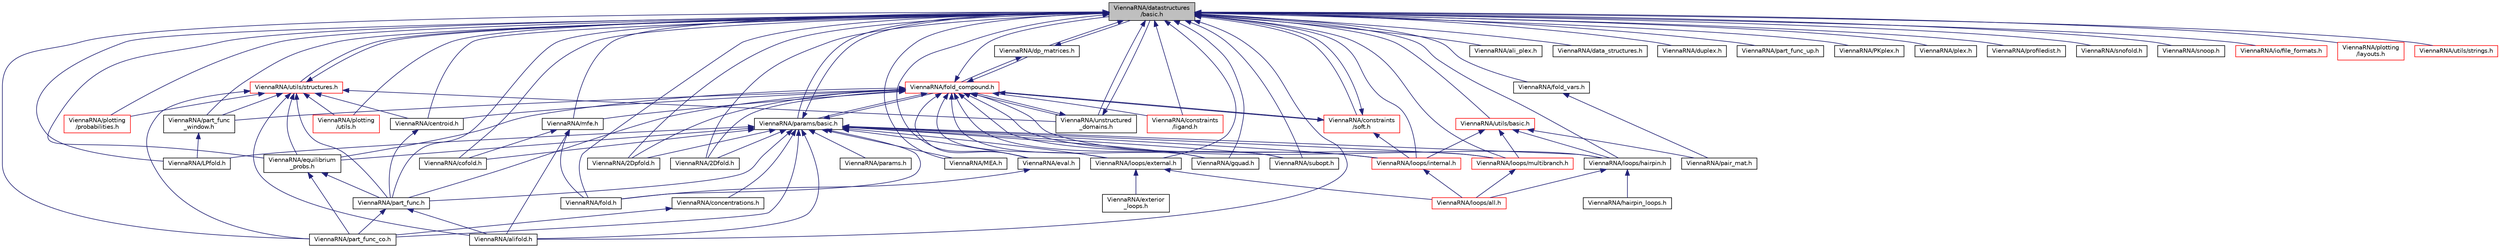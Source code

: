 digraph "ViennaRNA/datastructures/basic.h"
{
 // INTERACTIVE_SVG=YES
 // LATEX_PDF_SIZE
  bgcolor="transparent";
  edge [fontname="Helvetica",fontsize="10",labelfontname="Helvetica",labelfontsize="10"];
  node [fontname="Helvetica",fontsize="10",shape=record];
  Node16 [label="ViennaRNA/datastructures\l/basic.h",height=0.2,width=0.4,color="black", fillcolor="grey75", style="filled", fontcolor="black",tooltip="Various data structures and pre-processor macros."];
  Node16 -> Node17 [dir="back",color="midnightblue",fontsize="10",style="solid"];
  Node17 [label="ViennaRNA/2Dfold.h",height=0.2,width=0.4,color="black",URL="$2Dfold_8h.html",tooltip="MFE structures for base pair distance classes."];
  Node16 -> Node18 [dir="back",color="midnightblue",fontsize="10",style="solid"];
  Node18 [label="ViennaRNA/2Dpfold.h",height=0.2,width=0.4,color="black",URL="$2Dpfold_8h.html",tooltip="Partition function implementations for base pair distance classes."];
  Node16 -> Node19 [dir="back",color="midnightblue",fontsize="10",style="solid"];
  Node19 [label="ViennaRNA/ali_plex.h",height=0.2,width=0.4,color="black",URL="$ali__plex_8h_source.html",tooltip=" "];
  Node16 -> Node20 [dir="back",color="midnightblue",fontsize="10",style="solid"];
  Node20 [label="ViennaRNA/alifold.h",height=0.2,width=0.4,color="black",URL="$alifold_8h.html",tooltip="Functions for comparative structure prediction using RNA sequence alignments."];
  Node16 -> Node21 [dir="back",color="midnightblue",fontsize="10",style="solid"];
  Node21 [label="ViennaRNA/centroid.h",height=0.2,width=0.4,color="black",URL="$centroid_8h.html",tooltip="Centroid structure computation."];
  Node21 -> Node22 [dir="back",color="midnightblue",fontsize="10",style="solid"];
  Node22 [label="ViennaRNA/part_func.h",height=0.2,width=0.4,color="black",URL="$part__func_8h.html",tooltip="Partition function implementations."];
  Node22 -> Node20 [dir="back",color="midnightblue",fontsize="10",style="solid"];
  Node22 -> Node23 [dir="back",color="midnightblue",fontsize="10",style="solid"];
  Node23 [label="ViennaRNA/part_func_co.h",height=0.2,width=0.4,color="black",URL="$part__func__co_8h.html",tooltip="Partition function for two RNA sequences."];
  Node16 -> Node24 [dir="back",color="midnightblue",fontsize="10",style="solid"];
  Node24 [label="ViennaRNA/cofold.h",height=0.2,width=0.4,color="black",URL="$cofold_8h.html",tooltip="MFE implementations for RNA-RNA interaction."];
  Node16 -> Node25 [dir="back",color="midnightblue",fontsize="10",style="solid"];
  Node25 [label="ViennaRNA/data_structures.h",height=0.2,width=0.4,color="black",URL="$data__structures_8h.html",tooltip="Use ViennaRNA/datastructures/basic.h instead."];
  Node16 -> Node26 [dir="back",color="midnightblue",fontsize="10",style="solid"];
  Node26 [label="ViennaRNA/dp_matrices.h",height=0.2,width=0.4,color="black",URL="$dp__matrices_8h.html",tooltip="Functions to deal with standard dynamic programming (DP) matrices."];
  Node26 -> Node27 [dir="back",color="midnightblue",fontsize="10",style="solid"];
  Node27 [label="ViennaRNA/fold_compound.h",height=0.2,width=0.4,color="red",URL="$fold__compound_8h.html",tooltip="The Basic Fold Compound API."];
  Node27 -> Node17 [dir="back",color="midnightblue",fontsize="10",style="solid"];
  Node27 -> Node18 [dir="back",color="midnightblue",fontsize="10",style="solid"];
  Node27 -> Node21 [dir="back",color="midnightblue",fontsize="10",style="solid"];
  Node27 -> Node26 [dir="back",color="midnightblue",fontsize="10",style="solid"];
  Node27 -> Node33 [dir="back",color="midnightblue",fontsize="10",style="solid"];
  Node33 [label="ViennaRNA/equilibrium\l_probs.h",height=0.2,width=0.4,color="black",URL="$equilibrium__probs_8h.html",tooltip="Equilibrium Probability implementations."];
  Node33 -> Node22 [dir="back",color="midnightblue",fontsize="10",style="solid"];
  Node33 -> Node23 [dir="back",color="midnightblue",fontsize="10",style="solid"];
  Node27 -> Node34 [dir="back",color="midnightblue",fontsize="10",style="solid"];
  Node34 [label="ViennaRNA/eval.h",height=0.2,width=0.4,color="black",URL="$eval_8h.html",tooltip="Functions and variables related to energy evaluation of sequence/structure pairs."];
  Node34 -> Node35 [dir="back",color="midnightblue",fontsize="10",style="solid"];
  Node35 [label="ViennaRNA/fold.h",height=0.2,width=0.4,color="black",URL="$fold_8h.html",tooltip="MFE calculations for single RNA sequences."];
  Node27 -> Node36 [dir="back",color="midnightblue",fontsize="10",style="solid"];
  Node36 [label="ViennaRNA/gquad.h",height=0.2,width=0.4,color="black",URL="$gquad_8h.html",tooltip="G-quadruplexes."];
  Node27 -> Node38 [dir="back",color="midnightblue",fontsize="10",style="solid"];
  Node38 [label="ViennaRNA/mfe.h",height=0.2,width=0.4,color="black",URL="$mfe_8h.html",tooltip="Compute Minimum Free energy (MFE) and backtrace corresponding secondary structures from RNA sequence ..."];
  Node38 -> Node20 [dir="back",color="midnightblue",fontsize="10",style="solid"];
  Node38 -> Node24 [dir="back",color="midnightblue",fontsize="10",style="solid"];
  Node38 -> Node35 [dir="back",color="midnightblue",fontsize="10",style="solid"];
  Node27 -> Node22 [dir="back",color="midnightblue",fontsize="10",style="solid"];
  Node27 -> Node42 [dir="back",color="midnightblue",fontsize="10",style="solid"];
  Node42 [label="ViennaRNA/part_func\l_window.h",height=0.2,width=0.4,color="black",URL="$part__func__window_8h.html",tooltip="Partition function and equilibrium probability implementation for the sliding window algorithm."];
  Node42 -> Node43 [dir="back",color="midnightblue",fontsize="10",style="solid"];
  Node43 [label="ViennaRNA/LPfold.h",height=0.2,width=0.4,color="black",URL="$LPfold_8h.html",tooltip="Partition function and equilibrium probability implementation for the sliding window algorithm."];
  Node27 -> Node46 [dir="back",color="midnightblue",fontsize="10",style="solid"];
  Node46 [label="ViennaRNA/subopt.h",height=0.2,width=0.4,color="black",URL="$subopt_8h.html",tooltip="RNAsubopt and density of states declarations."];
  Node27 -> Node47 [dir="back",color="midnightblue",fontsize="10",style="solid"];
  Node47 [label="ViennaRNA/unstructured\l_domains.h",height=0.2,width=0.4,color="black",URL="$unstructured__domains_8h.html",tooltip="Functions to modify unstructured domains, e.g. to incorporate ligands binding to unpaired stretches."];
  Node47 -> Node27 [dir="back",color="midnightblue",fontsize="10",style="solid"];
  Node47 -> Node16 [dir="back",color="midnightblue",fontsize="10",style="solid"];
  Node27 -> Node48 [dir="back",color="midnightblue",fontsize="10",style="solid"];
  Node48 [label="ViennaRNA/params/basic.h",height=0.2,width=0.4,color="black",URL="$params_2basic_8h.html",tooltip="Functions to deal with sets of energy parameters."];
  Node48 -> Node17 [dir="back",color="midnightblue",fontsize="10",style="solid"];
  Node48 -> Node18 [dir="back",color="midnightblue",fontsize="10",style="solid"];
  Node48 -> Node20 [dir="back",color="midnightblue",fontsize="10",style="solid"];
  Node48 -> Node24 [dir="back",color="midnightblue",fontsize="10",style="solid"];
  Node48 -> Node49 [dir="back",color="midnightblue",fontsize="10",style="solid"];
  Node49 [label="ViennaRNA/concentrations.h",height=0.2,width=0.4,color="black",URL="$concentrations_8h.html",tooltip="Concentration computations for RNA-RNA interactions."];
  Node49 -> Node23 [dir="back",color="midnightblue",fontsize="10",style="solid"];
  Node48 -> Node33 [dir="back",color="midnightblue",fontsize="10",style="solid"];
  Node48 -> Node34 [dir="back",color="midnightblue",fontsize="10",style="solid"];
  Node48 -> Node35 [dir="back",color="midnightblue",fontsize="10",style="solid"];
  Node48 -> Node27 [dir="back",color="midnightblue",fontsize="10",style="solid"];
  Node48 -> Node36 [dir="back",color="midnightblue",fontsize="10",style="solid"];
  Node48 -> Node43 [dir="back",color="midnightblue",fontsize="10",style="solid"];
  Node48 -> Node50 [dir="back",color="midnightblue",fontsize="10",style="solid"];
  Node50 [label="ViennaRNA/MEA.h",height=0.2,width=0.4,color="black",URL="$MEA_8h.html",tooltip="Computes a MEA (maximum expected accuracy) structure."];
  Node48 -> Node51 [dir="back",color="midnightblue",fontsize="10",style="solid"];
  Node51 [label="ViennaRNA/params.h",height=0.2,width=0.4,color="black",URL="$params_8h.html",tooltip="Use ViennaRNA/params/basic.h instead."];
  Node48 -> Node22 [dir="back",color="midnightblue",fontsize="10",style="solid"];
  Node48 -> Node23 [dir="back",color="midnightblue",fontsize="10",style="solid"];
  Node48 -> Node46 [dir="back",color="midnightblue",fontsize="10",style="solid"];
  Node48 -> Node52 [dir="back",color="midnightblue",fontsize="10",style="solid"];
  Node52 [label="ViennaRNA/loops/external.h",height=0.2,width=0.4,color="black",URL="$external_8h.html",tooltip="Energy evaluation of exterior loops for MFE and partition function calculations."];
  Node52 -> Node53 [dir="back",color="midnightblue",fontsize="10",style="solid"];
  Node53 [label="ViennaRNA/exterior\l_loops.h",height=0.2,width=0.4,color="black",URL="$exterior__loops_8h.html",tooltip="Use ViennaRNA/loops/external.h instead."];
  Node52 -> Node54 [dir="back",color="midnightblue",fontsize="10",style="solid"];
  Node54 [label="ViennaRNA/loops/all.h",height=0.2,width=0.4,color="red",URL="$all_8h.html",tooltip="Energy evaluation for MFE and partition function calculations."];
  Node48 -> Node56 [dir="back",color="midnightblue",fontsize="10",style="solid"];
  Node56 [label="ViennaRNA/loops/hairpin.h",height=0.2,width=0.4,color="black",URL="$hairpin_8h.html",tooltip="Energy evaluation of hairpin loops for MFE and partition function calculations."];
  Node56 -> Node57 [dir="back",color="midnightblue",fontsize="10",style="solid"];
  Node57 [label="ViennaRNA/hairpin_loops.h",height=0.2,width=0.4,color="black",URL="$hairpin__loops_8h.html",tooltip="Use ViennaRNA/loops/hairpin.h instead."];
  Node56 -> Node54 [dir="back",color="midnightblue",fontsize="10",style="solid"];
  Node48 -> Node58 [dir="back",color="midnightblue",fontsize="10",style="solid"];
  Node58 [label="ViennaRNA/loops/internal.h",height=0.2,width=0.4,color="red",URL="$internal_8h.html",tooltip="Energy evaluation of interior loops for MFE and partition function calculations."];
  Node58 -> Node54 [dir="back",color="midnightblue",fontsize="10",style="solid"];
  Node48 -> Node60 [dir="back",color="midnightblue",fontsize="10",style="solid"];
  Node60 [label="ViennaRNA/loops/multibranch.h",height=0.2,width=0.4,color="red",URL="$multibranch_8h.html",tooltip="Energy evaluation of multibranch loops for MFE and partition function calculations."];
  Node60 -> Node54 [dir="back",color="midnightblue",fontsize="10",style="solid"];
  Node48 -> Node16 [dir="back",color="midnightblue",fontsize="10",style="solid"];
  Node27 -> Node52 [dir="back",color="midnightblue",fontsize="10",style="solid"];
  Node27 -> Node56 [dir="back",color="midnightblue",fontsize="10",style="solid"];
  Node27 -> Node58 [dir="back",color="midnightblue",fontsize="10",style="solid"];
  Node27 -> Node60 [dir="back",color="midnightblue",fontsize="10",style="solid"];
  Node27 -> Node68 [dir="back",color="midnightblue",fontsize="10",style="solid"];
  Node68 [label="ViennaRNA/constraints\l/ligand.h",height=0.2,width=0.4,color="red",URL="$ligand_8h.html",tooltip="Functions for incorporation of ligands binding to hairpin and interior loop motifs using the soft con..."];
  Node27 -> Node66 [dir="back",color="midnightblue",fontsize="10",style="solid"];
  Node66 [label="ViennaRNA/constraints\l/soft.h",height=0.2,width=0.4,color="red",URL="$soft_8h.html",tooltip="Functions and data structures for secondary structure soft constraints."];
  Node66 -> Node27 [dir="back",color="midnightblue",fontsize="10",style="solid"];
  Node66 -> Node58 [dir="back",color="midnightblue",fontsize="10",style="solid"];
  Node66 -> Node16 [dir="back",color="midnightblue",fontsize="10",style="solid"];
  Node27 -> Node16 [dir="back",color="midnightblue",fontsize="10",style="solid"];
  Node26 -> Node16 [dir="back",color="midnightblue",fontsize="10",style="solid"];
  Node16 -> Node81 [dir="back",color="midnightblue",fontsize="10",style="solid"];
  Node81 [label="ViennaRNA/duplex.h",height=0.2,width=0.4,color="black",URL="$duplex_8h.html",tooltip="Functions for simple RNA-RNA duplex interactions."];
  Node16 -> Node33 [dir="back",color="midnightblue",fontsize="10",style="solid"];
  Node16 -> Node34 [dir="back",color="midnightblue",fontsize="10",style="solid"];
  Node16 -> Node35 [dir="back",color="midnightblue",fontsize="10",style="solid"];
  Node16 -> Node82 [dir="back",color="midnightblue",fontsize="10",style="solid"];
  Node82 [label="ViennaRNA/fold_vars.h",height=0.2,width=0.4,color="black",URL="$fold__vars_8h.html",tooltip="Here all all declarations of the global variables used throughout RNAlib."];
  Node82 -> Node83 [dir="back",color="midnightblue",fontsize="10",style="solid"];
  Node83 [label="ViennaRNA/pair_mat.h",height=0.2,width=0.4,color="black",URL="$pair__mat_8h_source.html",tooltip=" "];
  Node16 -> Node36 [dir="back",color="midnightblue",fontsize="10",style="solid"];
  Node16 -> Node43 [dir="back",color="midnightblue",fontsize="10",style="solid"];
  Node16 -> Node50 [dir="back",color="midnightblue",fontsize="10",style="solid"];
  Node16 -> Node38 [dir="back",color="midnightblue",fontsize="10",style="solid"];
  Node16 -> Node22 [dir="back",color="midnightblue",fontsize="10",style="solid"];
  Node16 -> Node23 [dir="back",color="midnightblue",fontsize="10",style="solid"];
  Node16 -> Node84 [dir="back",color="midnightblue",fontsize="10",style="solid"];
  Node84 [label="ViennaRNA/part_func_up.h",height=0.2,width=0.4,color="black",URL="$part__func__up_8h.html",tooltip="Implementations for accessibility and RNA-RNA interaction as a stepwise process."];
  Node16 -> Node42 [dir="back",color="midnightblue",fontsize="10",style="solid"];
  Node16 -> Node85 [dir="back",color="midnightblue",fontsize="10",style="solid"];
  Node85 [label="ViennaRNA/PKplex.h",height=0.2,width=0.4,color="black",URL="$PKplex_8h_source.html",tooltip=" "];
  Node16 -> Node86 [dir="back",color="midnightblue",fontsize="10",style="solid"];
  Node86 [label="ViennaRNA/plex.h",height=0.2,width=0.4,color="black",URL="$plex_8h_source.html",tooltip=" "];
  Node16 -> Node87 [dir="back",color="midnightblue",fontsize="10",style="solid"];
  Node87 [label="ViennaRNA/profiledist.h",height=0.2,width=0.4,color="black",URL="$profiledist_8h.html",tooltip=" "];
  Node16 -> Node88 [dir="back",color="midnightblue",fontsize="10",style="solid"];
  Node88 [label="ViennaRNA/snofold.h",height=0.2,width=0.4,color="black",URL="$snofold_8h_source.html",tooltip=" "];
  Node16 -> Node89 [dir="back",color="midnightblue",fontsize="10",style="solid"];
  Node89 [label="ViennaRNA/snoop.h",height=0.2,width=0.4,color="black",URL="$snoop_8h_source.html",tooltip=" "];
  Node16 -> Node46 [dir="back",color="midnightblue",fontsize="10",style="solid"];
  Node16 -> Node47 [dir="back",color="midnightblue",fontsize="10",style="solid"];
  Node16 -> Node48 [dir="back",color="midnightblue",fontsize="10",style="solid"];
  Node16 -> Node52 [dir="back",color="midnightblue",fontsize="10",style="solid"];
  Node16 -> Node56 [dir="back",color="midnightblue",fontsize="10",style="solid"];
  Node16 -> Node58 [dir="back",color="midnightblue",fontsize="10",style="solid"];
  Node16 -> Node60 [dir="back",color="midnightblue",fontsize="10",style="solid"];
  Node16 -> Node68 [dir="back",color="midnightblue",fontsize="10",style="solid"];
  Node16 -> Node66 [dir="back",color="midnightblue",fontsize="10",style="solid"];
  Node16 -> Node90 [dir="back",color="midnightblue",fontsize="10",style="solid"];
  Node90 [label="ViennaRNA/io/file_formats.h",height=0.2,width=0.4,color="red",URL="$io_2file__formats_8h.html",tooltip="Read and write different file formats for RNA sequences, structures."];
  Node16 -> Node92 [dir="back",color="midnightblue",fontsize="10",style="solid"];
  Node92 [label="ViennaRNA/plotting\l/layouts.h",height=0.2,width=0.4,color="red",URL="$layouts_8h.html",tooltip="Secondary structure plot layout algorithms."];
  Node16 -> Node97 [dir="back",color="midnightblue",fontsize="10",style="solid"];
  Node97 [label="ViennaRNA/plotting\l/probabilities.h",height=0.2,width=0.4,color="red",URL="$probabilities_8h.html",tooltip="Various functions for plotting RNA secondary structures, dot-plots and other visualizations."];
  Node16 -> Node98 [dir="back",color="midnightblue",fontsize="10",style="solid"];
  Node98 [label="ViennaRNA/plotting\l/utils.h",height=0.2,width=0.4,color="red",URL="$plotting_2utils_8h.html",tooltip="Various utilities to assist in plotting secondary structures and consensus structures."];
  Node16 -> Node100 [dir="back",color="midnightblue",fontsize="10",style="solid"];
  Node100 [label="ViennaRNA/utils/basic.h",height=0.2,width=0.4,color="red",URL="$utils_2basic_8h.html",tooltip="General utility- and helper-functions used throughout the ViennaRNA Package."];
  Node100 -> Node83 [dir="back",color="midnightblue",fontsize="10",style="solid"];
  Node100 -> Node56 [dir="back",color="midnightblue",fontsize="10",style="solid"];
  Node100 -> Node58 [dir="back",color="midnightblue",fontsize="10",style="solid"];
  Node100 -> Node60 [dir="back",color="midnightblue",fontsize="10",style="solid"];
  Node16 -> Node101 [dir="back",color="midnightblue",fontsize="10",style="solid"];
  Node101 [label="ViennaRNA/utils/strings.h",height=0.2,width=0.4,color="red",URL="$strings_8h.html",tooltip="General utility- and helper-functions for RNA sequence and structure strings used throughout the Vien..."];
  Node16 -> Node103 [dir="back",color="midnightblue",fontsize="10",style="solid"];
  Node103 [label="ViennaRNA/utils/structures.h",height=0.2,width=0.4,color="red",URL="$utils_2structures_8h.html",tooltip="Various utility- and helper-functions for secondary structure parsing, converting,..."];
  Node103 -> Node20 [dir="back",color="midnightblue",fontsize="10",style="solid"];
  Node103 -> Node21 [dir="back",color="midnightblue",fontsize="10",style="solid"];
  Node103 -> Node33 [dir="back",color="midnightblue",fontsize="10",style="solid"];
  Node103 -> Node22 [dir="back",color="midnightblue",fontsize="10",style="solid"];
  Node103 -> Node23 [dir="back",color="midnightblue",fontsize="10",style="solid"];
  Node103 -> Node42 [dir="back",color="midnightblue",fontsize="10",style="solid"];
  Node103 -> Node47 [dir="back",color="midnightblue",fontsize="10",style="solid"];
  Node103 -> Node97 [dir="back",color="midnightblue",fontsize="10",style="solid"];
  Node103 -> Node98 [dir="back",color="midnightblue",fontsize="10",style="solid"];
  Node103 -> Node16 [dir="back",color="midnightblue",fontsize="10",style="solid"];
}
